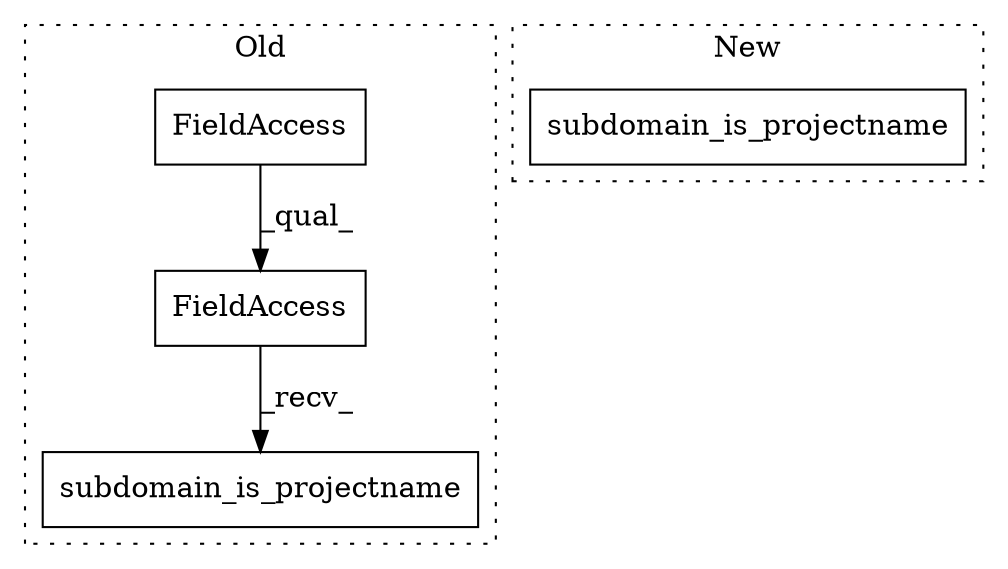 digraph G {
subgraph cluster0 {
1 [label="subdomain_is_projectname" a="32" s="56377" l="26" shape="box"];
3 [label="FieldAccess" a="22" s="56335" l="41" shape="box"];
4 [label="FieldAccess" a="22" s="56335" l="22" shape="box"];
label = "Old";
style="dotted";
}
subgraph cluster1 {
2 [label="subdomain_is_projectname" a="32" s="55659" l="26" shape="box"];
label = "New";
style="dotted";
}
3 -> 1 [label="_recv_"];
4 -> 3 [label="_qual_"];
}